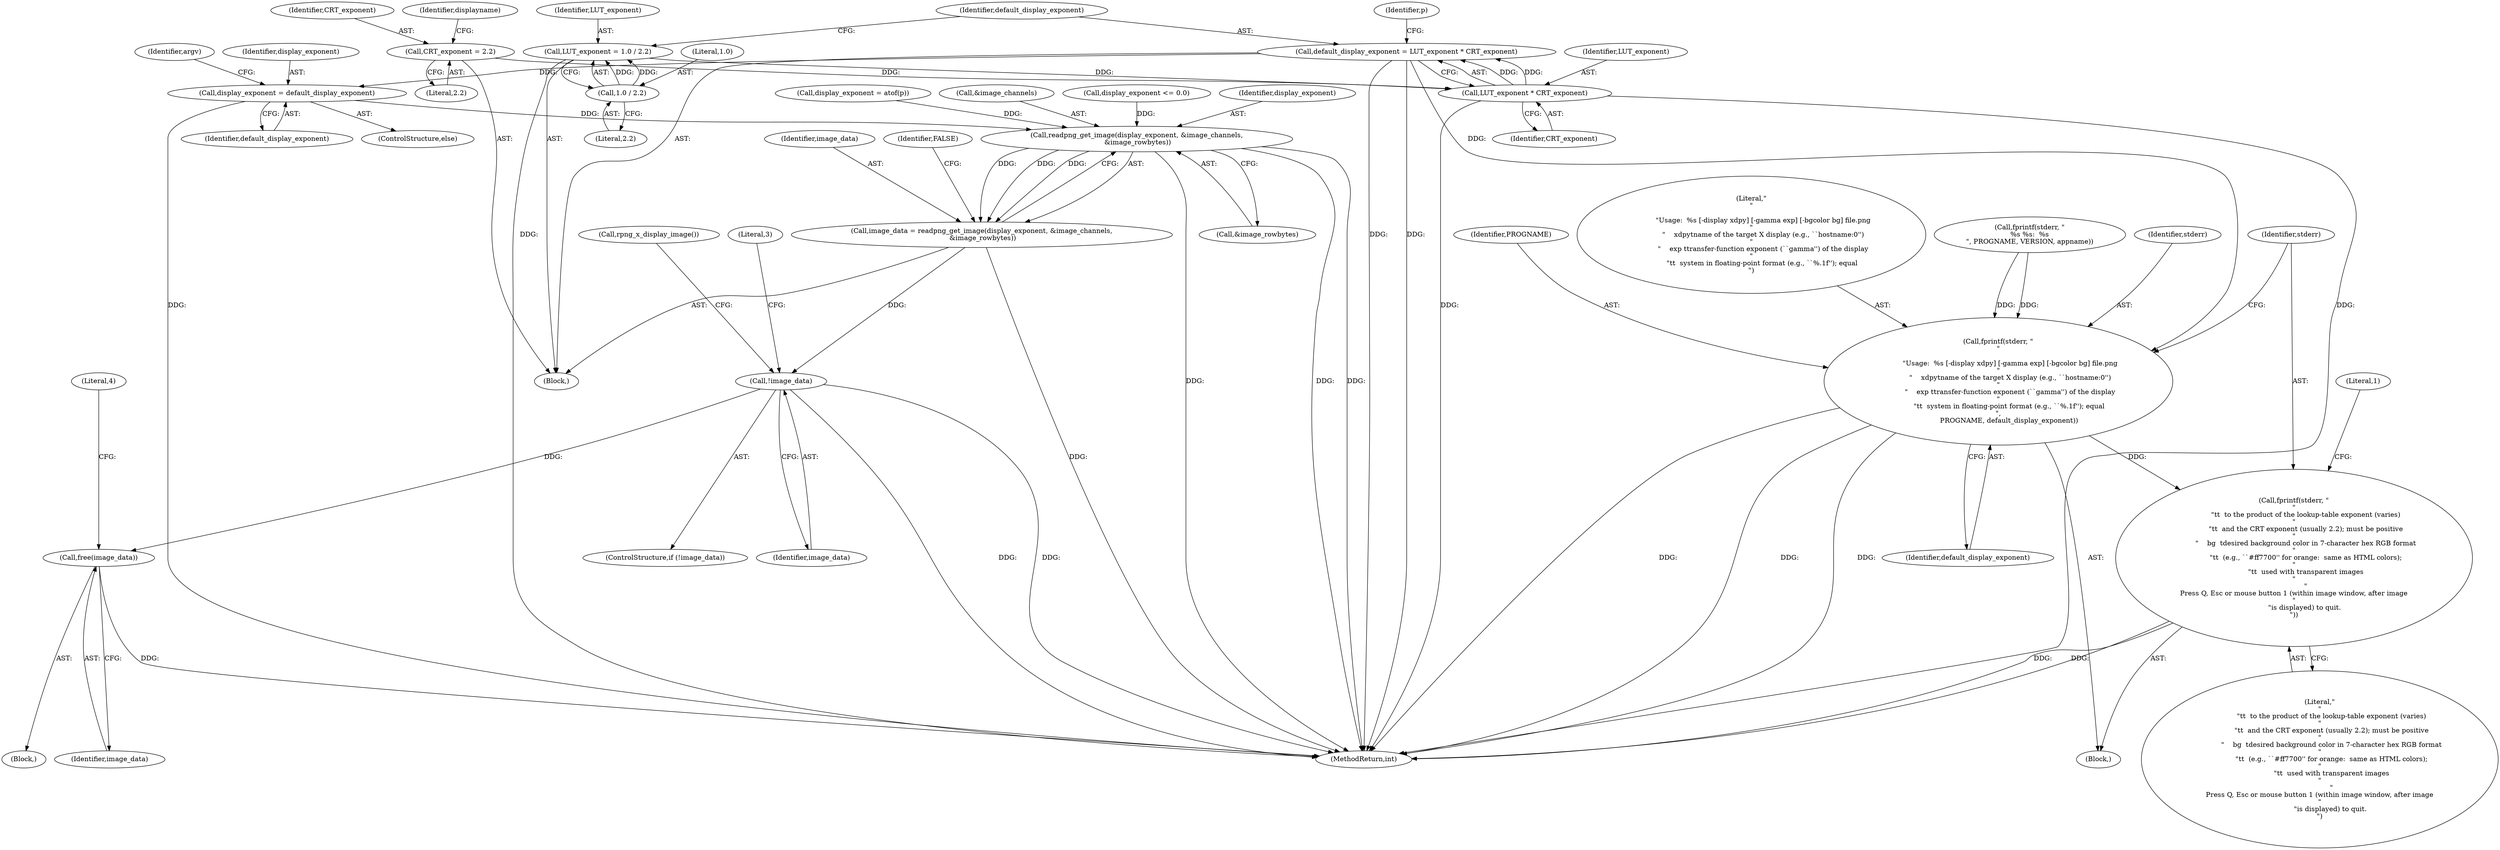 digraph "0_Android_9d4853418ab2f754c2b63e091c29c5529b8b86ca_7@integer" {
"1000165" [label="(Call,default_display_exponent = LUT_exponent * CRT_exponent)"];
"1000167" [label="(Call,LUT_exponent * CRT_exponent)"];
"1000160" [label="(Call,LUT_exponent = 1.0 / 2.2)"];
"1000162" [label="(Call,1.0 / 2.2)"];
"1000144" [label="(Call,CRT_exponent = 2.2)"];
"1000182" [label="(Call,display_exponent = default_display_exponent)"];
"1000478" [label="(Call,readpng_get_image(display_exponent, &image_channels,\n &image_rowbytes))"];
"1000476" [label="(Call,image_data = readpng_get_image(display_exponent, &image_channels,\n &image_rowbytes))"];
"1000489" [label="(Call,!image_data)"];
"1000497" [label="(Call,free(image_data))"];
"1000318" [label="(Call,fprintf(stderr, \"\n\"\n\n           \"Usage:  %s [-display xdpy] [-gamma exp] [-bgcolor bg] file.png\n\"\n           \"    xdpy\tname of the target X display (e.g., ``hostname:0'')\n\"\n           \"    exp \ttransfer-function exponent (``gamma'') of the display\n\"\n          \"\t\t  system in floating-point format (e.g., ``%.1f''); equal\n\",\n          PROGNAME, default_display_exponent))"];
"1000323" [label="(Call,fprintf(stderr, \"\n\"\n           \"\t\t  to the product of the lookup-table exponent (varies)\n\"\n           \"\t\t  and the CRT exponent (usually 2.2); must be positive\n\"\n           \"    bg  \tdesired background color in 7-character hex RGB format\n\"\n           \"\t\t  (e.g., ``#ff7700'' for orange:  same as HTML colors);\n\"\n           \"\t\t  used with transparent images\n\"\n           \"\nPress Q, Esc or mouse button 1 (within image window, after image\n\"\n          \"is displayed) to quit.\n\"))"];
"1000493" [label="(Literal,3)"];
"1000173" [label="(Identifier,p)"];
"1000161" [label="(Identifier,LUT_exponent)"];
"1000177" [label="(Call,display_exponent = atof(p))"];
"1000496" [label="(Block,)"];
"1000477" [label="(Identifier,image_data)"];
"1000488" [label="(ControlStructure,if (!image_data))"];
"1000128" [label="(Block,)"];
"1000321" [label="(Identifier,PROGNAME)"];
"1000476" [label="(Call,image_data = readpng_get_image(display_exponent, &image_channels,\n &image_rowbytes))"];
"1000310" [label="(Block,)"];
"1000168" [label="(Identifier,LUT_exponent)"];
"1000184" [label="(Identifier,default_display_exponent)"];
"1000480" [label="(Call,&image_channels)"];
"1000324" [label="(Identifier,stderr)"];
"1000320" [label="(Literal,\"\n\"\n\n           \"Usage:  %s [-display xdpy] [-gamma exp] [-bgcolor bg] file.png\n\"\n           \"    xdpy\tname of the target X display (e.g., ``hostname:0'')\n\"\n           \"    exp \ttransfer-function exponent (``gamma'') of the display\n\"\n          \"\t\t  system in floating-point format (e.g., ``%.1f''); equal\n\")"];
"1000166" [label="(Identifier,default_display_exponent)"];
"1000552" [label="(MethodReturn,int)"];
"1000182" [label="(Call,display_exponent = default_display_exponent)"];
"1000164" [label="(Literal,2.2)"];
"1000162" [label="(Call,1.0 / 2.2)"];
"1000489" [label="(Call,!image_data)"];
"1000145" [label="(Identifier,CRT_exponent)"];
"1000327" [label="(Literal,1)"];
"1000485" [label="(Identifier,FALSE)"];
"1000311" [label="(Call,fprintf(stderr, \"\n%s %s:  %s\n\", PROGNAME, VERSION, appname))"];
"1000183" [label="(Identifier,display_exponent)"];
"1000144" [label="(Call,CRT_exponent = 2.2)"];
"1000500" [label="(Literal,4)"];
"1000498" [label="(Identifier,image_data)"];
"1000318" [label="(Call,fprintf(stderr, \"\n\"\n\n           \"Usage:  %s [-display xdpy] [-gamma exp] [-bgcolor bg] file.png\n\"\n           \"    xdpy\tname of the target X display (e.g., ``hostname:0'')\n\"\n           \"    exp \ttransfer-function exponent (``gamma'') of the display\n\"\n          \"\t\t  system in floating-point format (e.g., ``%.1f''); equal\n\",\n          PROGNAME, default_display_exponent))"];
"1000189" [label="(Identifier,argv)"];
"1000478" [label="(Call,readpng_get_image(display_exponent, &image_channels,\n &image_rowbytes))"];
"1000146" [label="(Literal,2.2)"];
"1000490" [label="(Identifier,image_data)"];
"1000323" [label="(Call,fprintf(stderr, \"\n\"\n           \"\t\t  to the product of the lookup-table exponent (varies)\n\"\n           \"\t\t  and the CRT exponent (usually 2.2); must be positive\n\"\n           \"    bg  \tdesired background color in 7-character hex RGB format\n\"\n           \"\t\t  (e.g., ``#ff7700'' for orange:  same as HTML colors);\n\"\n           \"\t\t  used with transparent images\n\"\n           \"\nPress Q, Esc or mouse button 1 (within image window, after image\n\"\n          \"is displayed) to quit.\n\"))"];
"1000237" [label="(Call,display_exponent <= 0.0)"];
"1000319" [label="(Identifier,stderr)"];
"1000482" [label="(Call,&image_rowbytes)"];
"1000497" [label="(Call,free(image_data))"];
"1000479" [label="(Identifier,display_exponent)"];
"1000163" [label="(Literal,1.0)"];
"1000325" [label="(Literal,\"\n\"\n           \"\t\t  to the product of the lookup-table exponent (varies)\n\"\n           \"\t\t  and the CRT exponent (usually 2.2); must be positive\n\"\n           \"    bg  \tdesired background color in 7-character hex RGB format\n\"\n           \"\t\t  (e.g., ``#ff7700'' for orange:  same as HTML colors);\n\"\n           \"\t\t  used with transparent images\n\"\n           \"\nPress Q, Esc or mouse button 1 (within image window, after image\n\"\n          \"is displayed) to quit.\n\")"];
"1000495" [label="(Call,rpng_x_display_image())"];
"1000160" [label="(Call,LUT_exponent = 1.0 / 2.2)"];
"1000322" [label="(Identifier,default_display_exponent)"];
"1000181" [label="(ControlStructure,else)"];
"1000167" [label="(Call,LUT_exponent * CRT_exponent)"];
"1000151" [label="(Identifier,displayname)"];
"1000169" [label="(Identifier,CRT_exponent)"];
"1000165" [label="(Call,default_display_exponent = LUT_exponent * CRT_exponent)"];
"1000165" -> "1000128"  [label="AST: "];
"1000165" -> "1000167"  [label="CFG: "];
"1000166" -> "1000165"  [label="AST: "];
"1000167" -> "1000165"  [label="AST: "];
"1000173" -> "1000165"  [label="CFG: "];
"1000165" -> "1000552"  [label="DDG: "];
"1000165" -> "1000552"  [label="DDG: "];
"1000167" -> "1000165"  [label="DDG: "];
"1000167" -> "1000165"  [label="DDG: "];
"1000165" -> "1000182"  [label="DDG: "];
"1000165" -> "1000318"  [label="DDG: "];
"1000167" -> "1000169"  [label="CFG: "];
"1000168" -> "1000167"  [label="AST: "];
"1000169" -> "1000167"  [label="AST: "];
"1000167" -> "1000552"  [label="DDG: "];
"1000167" -> "1000552"  [label="DDG: "];
"1000160" -> "1000167"  [label="DDG: "];
"1000144" -> "1000167"  [label="DDG: "];
"1000160" -> "1000128"  [label="AST: "];
"1000160" -> "1000162"  [label="CFG: "];
"1000161" -> "1000160"  [label="AST: "];
"1000162" -> "1000160"  [label="AST: "];
"1000166" -> "1000160"  [label="CFG: "];
"1000160" -> "1000552"  [label="DDG: "];
"1000162" -> "1000160"  [label="DDG: "];
"1000162" -> "1000160"  [label="DDG: "];
"1000162" -> "1000164"  [label="CFG: "];
"1000163" -> "1000162"  [label="AST: "];
"1000164" -> "1000162"  [label="AST: "];
"1000144" -> "1000128"  [label="AST: "];
"1000144" -> "1000146"  [label="CFG: "];
"1000145" -> "1000144"  [label="AST: "];
"1000146" -> "1000144"  [label="AST: "];
"1000151" -> "1000144"  [label="CFG: "];
"1000182" -> "1000181"  [label="AST: "];
"1000182" -> "1000184"  [label="CFG: "];
"1000183" -> "1000182"  [label="AST: "];
"1000184" -> "1000182"  [label="AST: "];
"1000189" -> "1000182"  [label="CFG: "];
"1000182" -> "1000552"  [label="DDG: "];
"1000182" -> "1000478"  [label="DDG: "];
"1000478" -> "1000476"  [label="AST: "];
"1000478" -> "1000482"  [label="CFG: "];
"1000479" -> "1000478"  [label="AST: "];
"1000480" -> "1000478"  [label="AST: "];
"1000482" -> "1000478"  [label="AST: "];
"1000476" -> "1000478"  [label="CFG: "];
"1000478" -> "1000552"  [label="DDG: "];
"1000478" -> "1000552"  [label="DDG: "];
"1000478" -> "1000552"  [label="DDG: "];
"1000478" -> "1000476"  [label="DDG: "];
"1000478" -> "1000476"  [label="DDG: "];
"1000478" -> "1000476"  [label="DDG: "];
"1000177" -> "1000478"  [label="DDG: "];
"1000237" -> "1000478"  [label="DDG: "];
"1000476" -> "1000128"  [label="AST: "];
"1000477" -> "1000476"  [label="AST: "];
"1000485" -> "1000476"  [label="CFG: "];
"1000476" -> "1000552"  [label="DDG: "];
"1000476" -> "1000489"  [label="DDG: "];
"1000489" -> "1000488"  [label="AST: "];
"1000489" -> "1000490"  [label="CFG: "];
"1000490" -> "1000489"  [label="AST: "];
"1000493" -> "1000489"  [label="CFG: "];
"1000495" -> "1000489"  [label="CFG: "];
"1000489" -> "1000552"  [label="DDG: "];
"1000489" -> "1000552"  [label="DDG: "];
"1000489" -> "1000497"  [label="DDG: "];
"1000497" -> "1000496"  [label="AST: "];
"1000497" -> "1000498"  [label="CFG: "];
"1000498" -> "1000497"  [label="AST: "];
"1000500" -> "1000497"  [label="CFG: "];
"1000497" -> "1000552"  [label="DDG: "];
"1000318" -> "1000310"  [label="AST: "];
"1000318" -> "1000322"  [label="CFG: "];
"1000319" -> "1000318"  [label="AST: "];
"1000320" -> "1000318"  [label="AST: "];
"1000321" -> "1000318"  [label="AST: "];
"1000322" -> "1000318"  [label="AST: "];
"1000324" -> "1000318"  [label="CFG: "];
"1000318" -> "1000552"  [label="DDG: "];
"1000318" -> "1000552"  [label="DDG: "];
"1000318" -> "1000552"  [label="DDG: "];
"1000311" -> "1000318"  [label="DDG: "];
"1000311" -> "1000318"  [label="DDG: "];
"1000318" -> "1000323"  [label="DDG: "];
"1000323" -> "1000310"  [label="AST: "];
"1000323" -> "1000325"  [label="CFG: "];
"1000324" -> "1000323"  [label="AST: "];
"1000325" -> "1000323"  [label="AST: "];
"1000327" -> "1000323"  [label="CFG: "];
"1000323" -> "1000552"  [label="DDG: "];
"1000323" -> "1000552"  [label="DDG: "];
}
